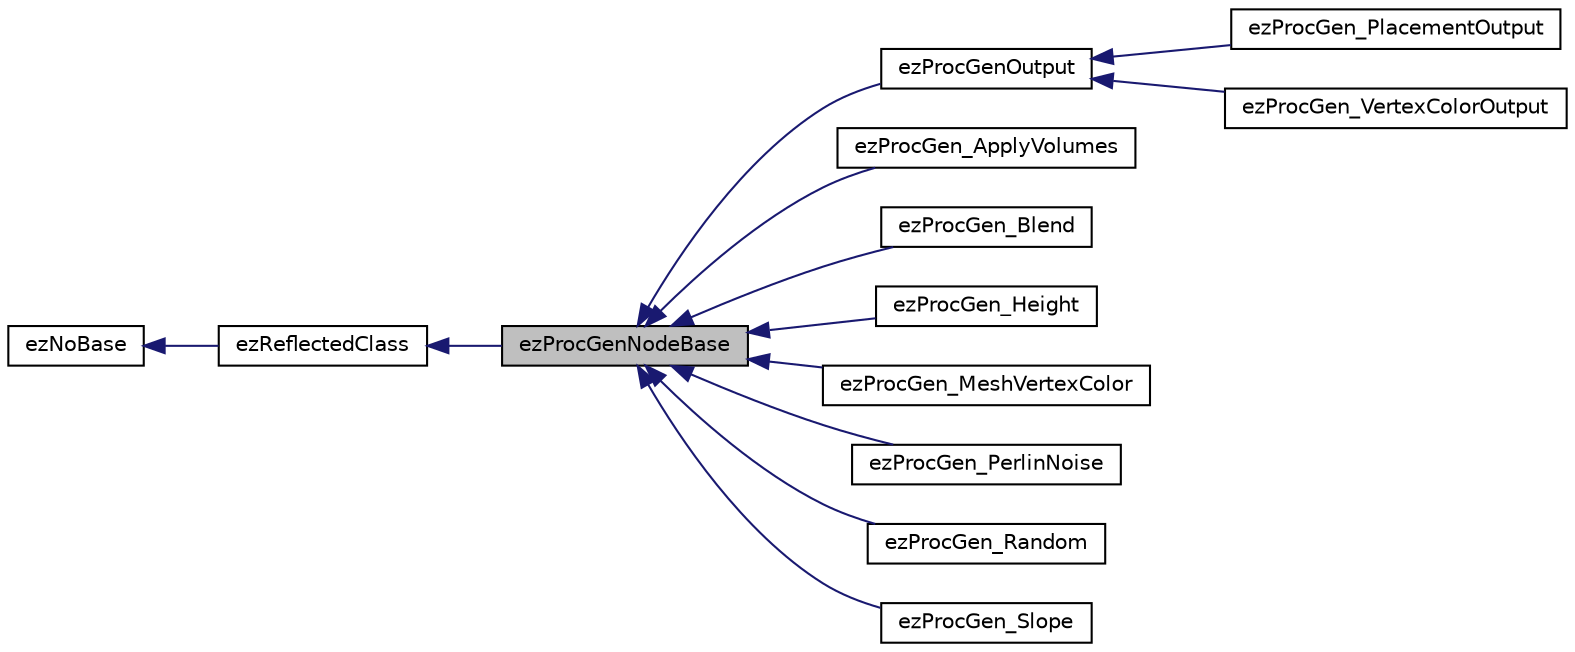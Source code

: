 digraph "ezProcGenNodeBase"
{
 // LATEX_PDF_SIZE
  edge [fontname="Helvetica",fontsize="10",labelfontname="Helvetica",labelfontsize="10"];
  node [fontname="Helvetica",fontsize="10",shape=record];
  rankdir="LR";
  Node1 [label="ezProcGenNodeBase",height=0.2,width=0.4,color="black", fillcolor="grey75", style="filled", fontcolor="black",tooltip=" "];
  Node2 -> Node1 [dir="back",color="midnightblue",fontsize="10",style="solid",fontname="Helvetica"];
  Node2 [label="ezReflectedClass",height=0.2,width=0.4,color="black", fillcolor="white", style="filled",URL="$db/d45/classez_reflected_class.htm",tooltip="All classes that should be dynamically reflectable, need to be derived from this base class."];
  Node3 -> Node2 [dir="back",color="midnightblue",fontsize="10",style="solid",fontname="Helvetica"];
  Node3 [label="ezNoBase",height=0.2,width=0.4,color="black", fillcolor="white", style="filled",URL="$d4/d02/classez_no_base.htm",tooltip="Dummy type to pass to templates and macros that expect a base type for a class that has no base."];
  Node1 -> Node4 [dir="back",color="midnightblue",fontsize="10",style="solid",fontname="Helvetica"];
  Node4 [label="ezProcGenOutput",height=0.2,width=0.4,color="black", fillcolor="white", style="filled",URL="$de/d0b/classez_proc_gen_output.htm",tooltip=" "];
  Node4 -> Node5 [dir="back",color="midnightblue",fontsize="10",style="solid",fontname="Helvetica"];
  Node5 [label="ezProcGen_PlacementOutput",height=0.2,width=0.4,color="black", fillcolor="white", style="filled",URL="$dd/d16/classez_proc_gen___placement_output.htm",tooltip=" "];
  Node4 -> Node6 [dir="back",color="midnightblue",fontsize="10",style="solid",fontname="Helvetica"];
  Node6 [label="ezProcGen_VertexColorOutput",height=0.2,width=0.4,color="black", fillcolor="white", style="filled",URL="$d3/d67/classez_proc_gen___vertex_color_output.htm",tooltip=" "];
  Node1 -> Node7 [dir="back",color="midnightblue",fontsize="10",style="solid",fontname="Helvetica"];
  Node7 [label="ezProcGen_ApplyVolumes",height=0.2,width=0.4,color="black", fillcolor="white", style="filled",URL="$d2/d8e/classez_proc_gen___apply_volumes.htm",tooltip=" "];
  Node1 -> Node8 [dir="back",color="midnightblue",fontsize="10",style="solid",fontname="Helvetica"];
  Node8 [label="ezProcGen_Blend",height=0.2,width=0.4,color="black", fillcolor="white", style="filled",URL="$da/d0e/classez_proc_gen___blend.htm",tooltip=" "];
  Node1 -> Node9 [dir="back",color="midnightblue",fontsize="10",style="solid",fontname="Helvetica"];
  Node9 [label="ezProcGen_Height",height=0.2,width=0.4,color="black", fillcolor="white", style="filled",URL="$db/dd7/classez_proc_gen___height.htm",tooltip=" "];
  Node1 -> Node10 [dir="back",color="midnightblue",fontsize="10",style="solid",fontname="Helvetica"];
  Node10 [label="ezProcGen_MeshVertexColor",height=0.2,width=0.4,color="black", fillcolor="white", style="filled",URL="$dc/dae/classez_proc_gen___mesh_vertex_color.htm",tooltip=" "];
  Node1 -> Node11 [dir="back",color="midnightblue",fontsize="10",style="solid",fontname="Helvetica"];
  Node11 [label="ezProcGen_PerlinNoise",height=0.2,width=0.4,color="black", fillcolor="white", style="filled",URL="$d2/db2/classez_proc_gen___perlin_noise.htm",tooltip=" "];
  Node1 -> Node12 [dir="back",color="midnightblue",fontsize="10",style="solid",fontname="Helvetica"];
  Node12 [label="ezProcGen_Random",height=0.2,width=0.4,color="black", fillcolor="white", style="filled",URL="$db/de4/classez_proc_gen___random.htm",tooltip=" "];
  Node1 -> Node13 [dir="back",color="midnightblue",fontsize="10",style="solid",fontname="Helvetica"];
  Node13 [label="ezProcGen_Slope",height=0.2,width=0.4,color="black", fillcolor="white", style="filled",URL="$d6/dae/classez_proc_gen___slope.htm",tooltip=" "];
}
